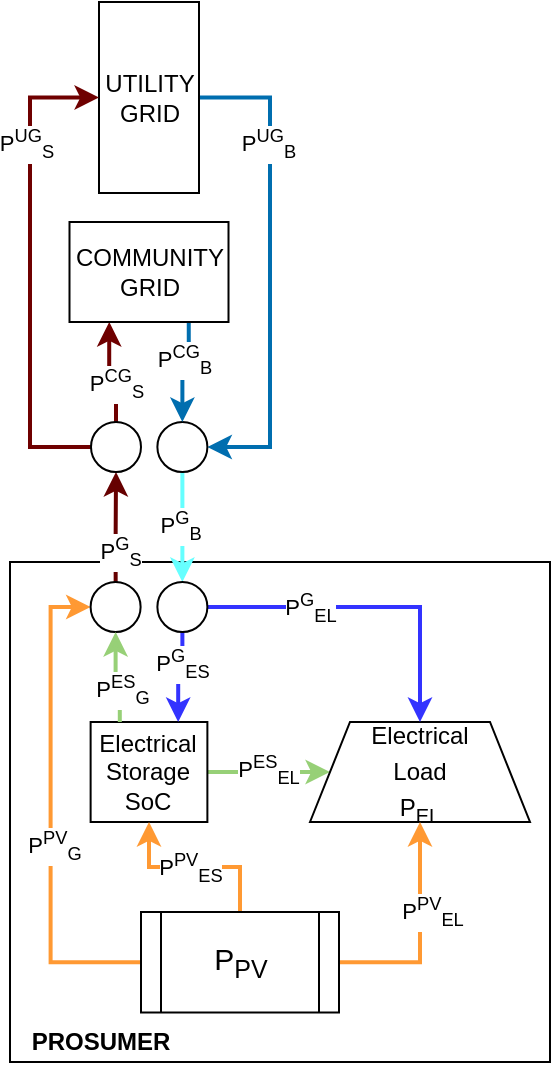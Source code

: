 <mxfile version="14.7.7" type="github">
  <diagram id="bKmbKSy0-rXser7ZJCzn" name="Page-1">
    <mxGraphModel dx="1038" dy="1647" grid="1" gridSize="10" guides="1" tooltips="1" connect="1" arrows="1" fold="1" page="1" pageScale="1" pageWidth="850" pageHeight="1100" math="0" shadow="0">
      <root>
        <mxCell id="0" />
        <mxCell id="1" parent="0" />
        <mxCell id="CBsjdet6Qtw0OJ5Jwnp9-1" value="" style="rounded=0;whiteSpace=wrap;html=1;" vertex="1" parent="1">
          <mxGeometry x="450" y="160" width="270" height="250" as="geometry" />
        </mxCell>
        <mxCell id="CBsjdet6Qtw0OJ5Jwnp9-2" style="edgeStyle=orthogonalEdgeStyle;rounded=0;orthogonalLoop=1;jettySize=auto;html=1;strokeColor=#66FFFF;exitX=0.5;exitY=1;exitDx=0;exitDy=0;strokeWidth=2;entryX=0.5;entryY=0;entryDx=0;entryDy=0;" edge="1" parent="1" source="CBsjdet6Qtw0OJ5Jwnp9-29" target="CBsjdet6Qtw0OJ5Jwnp9-22">
          <mxGeometry relative="1" as="geometry">
            <Array as="points">
              <mxPoint x="536" y="130" />
              <mxPoint x="536" y="130" />
            </Array>
            <mxPoint x="635" y="23" as="sourcePoint" />
            <mxPoint x="715" y="37" as="targetPoint" />
          </mxGeometry>
        </mxCell>
        <mxCell id="CBsjdet6Qtw0OJ5Jwnp9-3" value="P&lt;sup&gt;G&lt;/sup&gt;&lt;sub&gt;B&lt;/sub&gt;" style="edgeLabel;html=1;align=center;verticalAlign=middle;resizable=0;points=[];" vertex="1" connectable="0" parent="CBsjdet6Qtw0OJ5Jwnp9-2">
          <mxGeometry x="-0.013" y="-1" relative="1" as="geometry">
            <mxPoint as="offset" />
          </mxGeometry>
        </mxCell>
        <mxCell id="CBsjdet6Qtw0OJ5Jwnp9-4" style="edgeStyle=orthogonalEdgeStyle;rounded=0;orthogonalLoop=1;jettySize=auto;html=1;fillColor=#1ba1e2;strokeColor=#006EAF;strokeWidth=2;entryX=1;entryY=0.5;entryDx=0;entryDy=0;" edge="1" parent="1" source="CBsjdet6Qtw0OJ5Jwnp9-6" target="CBsjdet6Qtw0OJ5Jwnp9-29">
          <mxGeometry relative="1" as="geometry">
            <mxPoint x="640" y="93" as="targetPoint" />
            <Array as="points">
              <mxPoint x="580" y="-72" />
              <mxPoint x="580" y="102" />
            </Array>
          </mxGeometry>
        </mxCell>
        <mxCell id="CBsjdet6Qtw0OJ5Jwnp9-5" value="P&lt;sup&gt;UG&lt;/sup&gt;&lt;sub&gt;B&lt;/sub&gt;" style="edgeLabel;html=1;align=center;verticalAlign=middle;resizable=0;points=[];" vertex="1" connectable="0" parent="CBsjdet6Qtw0OJ5Jwnp9-4">
          <mxGeometry x="-0.65" y="-1" relative="1" as="geometry">
            <mxPoint y="16" as="offset" />
          </mxGeometry>
        </mxCell>
        <mxCell id="CBsjdet6Qtw0OJ5Jwnp9-6" value="UTILITY&lt;br&gt;GRID" style="rounded=0;whiteSpace=wrap;html=1;fontSize=12;" vertex="1" parent="1">
          <mxGeometry x="494.5" y="-120" width="50" height="95.5" as="geometry" />
        </mxCell>
        <mxCell id="CBsjdet6Qtw0OJ5Jwnp9-7" style="edgeStyle=orthogonalEdgeStyle;rounded=0;orthogonalLoop=1;jettySize=auto;html=1;exitX=1;exitY=0.5;exitDx=0;exitDy=0;strokeColor=#97D077;strokeWidth=2;entryX=0;entryY=0.5;entryDx=0;entryDy=0;" edge="1" parent="1" source="CBsjdet6Qtw0OJ5Jwnp9-9" target="CBsjdet6Qtw0OJ5Jwnp9-10">
          <mxGeometry relative="1" as="geometry">
            <Array as="points" />
          </mxGeometry>
        </mxCell>
        <mxCell id="CBsjdet6Qtw0OJ5Jwnp9-8" value="P&lt;sup&gt;ES&lt;/sup&gt;&lt;sub&gt;EL&lt;/sub&gt;" style="edgeLabel;html=1;align=center;verticalAlign=middle;resizable=0;points=[];" vertex="1" connectable="0" parent="CBsjdet6Qtw0OJ5Jwnp9-7">
          <mxGeometry x="-0.01" y="1" relative="1" as="geometry">
            <mxPoint as="offset" />
          </mxGeometry>
        </mxCell>
        <mxCell id="CBsjdet6Qtw0OJ5Jwnp9-9" value="Electrical Storage&lt;br&gt;SoC" style="rounded=0;whiteSpace=wrap;html=1;" vertex="1" parent="1">
          <mxGeometry x="490.31" y="240" width="58.38" height="50" as="geometry" />
        </mxCell>
        <mxCell id="CBsjdet6Qtw0OJ5Jwnp9-10" value="&lt;font style=&quot;font-size: 12px&quot;&gt;Electrical &lt;br&gt;Load&lt;br&gt;P&lt;sub&gt;EL&lt;/sub&gt;&lt;/font&gt;" style="shape=trapezoid;perimeter=trapezoidPerimeter;whiteSpace=wrap;html=1;fixedSize=1;fontSize=15;" vertex="1" parent="1">
          <mxGeometry x="600" y="240" width="110" height="50" as="geometry" />
        </mxCell>
        <mxCell id="CBsjdet6Qtw0OJ5Jwnp9-11" style="edgeStyle=orthogonalEdgeStyle;rounded=0;orthogonalLoop=1;jettySize=auto;html=1;exitX=0;exitY=0.5;exitDx=0;exitDy=0;entryX=0;entryY=0.5;entryDx=0;entryDy=0;strokeColor=#FF9933;strokeWidth=2;" edge="1" parent="1" source="CBsjdet6Qtw0OJ5Jwnp9-17" target="CBsjdet6Qtw0OJ5Jwnp9-25">
          <mxGeometry relative="1" as="geometry" />
        </mxCell>
        <mxCell id="CBsjdet6Qtw0OJ5Jwnp9-12" value="P&lt;sup&gt;PV&lt;/sup&gt;&lt;sub&gt;G&lt;/sub&gt;" style="edgeLabel;html=1;align=center;verticalAlign=middle;resizable=0;points=[];" vertex="1" connectable="0" parent="CBsjdet6Qtw0OJ5Jwnp9-11">
          <mxGeometry x="-0.144" y="-1" relative="1" as="geometry">
            <mxPoint as="offset" />
          </mxGeometry>
        </mxCell>
        <mxCell id="CBsjdet6Qtw0OJ5Jwnp9-13" style="edgeStyle=orthogonalEdgeStyle;rounded=0;orthogonalLoop=1;jettySize=auto;html=1;exitX=0.5;exitY=0;exitDx=0;exitDy=0;strokeColor=#FF9933;strokeWidth=2;entryX=0.5;entryY=1;entryDx=0;entryDy=0;" edge="1" parent="1" source="CBsjdet6Qtw0OJ5Jwnp9-17" target="CBsjdet6Qtw0OJ5Jwnp9-9">
          <mxGeometry relative="1" as="geometry">
            <Array as="points" />
            <mxPoint x="520" y="290" as="targetPoint" />
          </mxGeometry>
        </mxCell>
        <mxCell id="CBsjdet6Qtw0OJ5Jwnp9-14" value="P&lt;sup&gt;PV&lt;/sup&gt;&lt;sub&gt;ES&lt;/sub&gt;" style="edgeLabel;html=1;align=center;verticalAlign=middle;resizable=0;points=[];" vertex="1" connectable="0" parent="CBsjdet6Qtw0OJ5Jwnp9-13">
          <mxGeometry x="-0.174" relative="1" as="geometry">
            <mxPoint x="-10" as="offset" />
          </mxGeometry>
        </mxCell>
        <mxCell id="CBsjdet6Qtw0OJ5Jwnp9-15" style="edgeStyle=orthogonalEdgeStyle;rounded=0;orthogonalLoop=1;jettySize=auto;html=1;exitX=1;exitY=0.5;exitDx=0;exitDy=0;strokeColor=#FF9933;strokeWidth=2;entryX=0.5;entryY=1;entryDx=0;entryDy=0;" edge="1" parent="1" source="CBsjdet6Qtw0OJ5Jwnp9-17" target="CBsjdet6Qtw0OJ5Jwnp9-10">
          <mxGeometry relative="1" as="geometry">
            <mxPoint x="562" y="263" as="targetPoint" />
            <Array as="points" />
          </mxGeometry>
        </mxCell>
        <mxCell id="CBsjdet6Qtw0OJ5Jwnp9-16" value="P&lt;sup&gt;PV&lt;/sup&gt;&lt;sub&gt;EL&lt;/sub&gt;" style="edgeLabel;html=1;align=center;verticalAlign=middle;resizable=0;points=[];" vertex="1" connectable="0" parent="CBsjdet6Qtw0OJ5Jwnp9-15">
          <mxGeometry x="-0.317" y="-1" relative="1" as="geometry">
            <mxPoint x="8" y="-26" as="offset" />
          </mxGeometry>
        </mxCell>
        <mxCell id="CBsjdet6Qtw0OJ5Jwnp9-17" value="P&lt;sub&gt;PV&lt;/sub&gt;" style="shape=process;whiteSpace=wrap;html=1;backgroundOutline=1;fontSize=15;" vertex="1" parent="1">
          <mxGeometry x="515.5" y="335" width="99" height="50.25" as="geometry" />
        </mxCell>
        <mxCell id="CBsjdet6Qtw0OJ5Jwnp9-18" style="edgeStyle=orthogonalEdgeStyle;rounded=0;orthogonalLoop=1;jettySize=auto;html=1;strokeColor=#3333FF;strokeWidth=2;startArrow=none;exitX=1;exitY=0.5;exitDx=0;exitDy=0;entryX=0.5;entryY=0;entryDx=0;entryDy=0;" edge="1" parent="1" source="CBsjdet6Qtw0OJ5Jwnp9-22" target="CBsjdet6Qtw0OJ5Jwnp9-10">
          <mxGeometry relative="1" as="geometry">
            <Array as="points" />
            <mxPoint x="500" y="193" as="sourcePoint" />
          </mxGeometry>
        </mxCell>
        <mxCell id="CBsjdet6Qtw0OJ5Jwnp9-19" value="P&lt;sup&gt;G&lt;/sup&gt;&lt;sub&gt;EL&lt;/sub&gt;" style="edgeLabel;html=1;align=center;verticalAlign=middle;resizable=0;points=[];" vertex="1" connectable="0" parent="CBsjdet6Qtw0OJ5Jwnp9-18">
          <mxGeometry x="0.054" y="-1" relative="1" as="geometry">
            <mxPoint x="-35" y="-1" as="offset" />
          </mxGeometry>
        </mxCell>
        <mxCell id="CBsjdet6Qtw0OJ5Jwnp9-20" style="edgeStyle=orthogonalEdgeStyle;rounded=0;orthogonalLoop=1;jettySize=auto;html=1;exitX=0.5;exitY=1;exitDx=0;exitDy=0;strokeColor=#3333FF;strokeWidth=2;entryX=0.75;entryY=0;entryDx=0;entryDy=0;" edge="1" parent="1" source="CBsjdet6Qtw0OJ5Jwnp9-22" target="CBsjdet6Qtw0OJ5Jwnp9-9">
          <mxGeometry relative="1" as="geometry">
            <mxPoint x="365.5" y="299" as="targetPoint" />
          </mxGeometry>
        </mxCell>
        <mxCell id="CBsjdet6Qtw0OJ5Jwnp9-21" value="P&lt;sup&gt;G&lt;/sup&gt;&lt;sub&gt;ES&lt;/sub&gt;" style="edgeLabel;html=1;align=center;verticalAlign=middle;resizable=0;points=[];" vertex="1" connectable="0" parent="CBsjdet6Qtw0OJ5Jwnp9-20">
          <mxGeometry x="-0.324" relative="1" as="geometry">
            <mxPoint as="offset" />
          </mxGeometry>
        </mxCell>
        <mxCell id="CBsjdet6Qtw0OJ5Jwnp9-23" style="edgeStyle=orthogonalEdgeStyle;rounded=0;orthogonalLoop=1;jettySize=auto;html=1;strokeColor=#660000;entryX=0.5;entryY=1;entryDx=0;entryDy=0;strokeWidth=2;exitX=0.501;exitY=0;exitDx=0;exitDy=0;exitPerimeter=0;" edge="1" parent="1" source="CBsjdet6Qtw0OJ5Jwnp9-25" target="CBsjdet6Qtw0OJ5Jwnp9-34">
          <mxGeometry relative="1" as="geometry">
            <Array as="points">
              <mxPoint x="503" y="150" />
              <mxPoint x="503" y="125" />
            </Array>
            <mxPoint x="645" y="69" as="targetPoint" />
            <mxPoint x="720" y="80" as="sourcePoint" />
          </mxGeometry>
        </mxCell>
        <mxCell id="CBsjdet6Qtw0OJ5Jwnp9-24" value="P&lt;sup&gt;G&lt;/sup&gt;&lt;sub&gt;S&lt;/sub&gt;" style="edgeLabel;html=1;align=center;verticalAlign=middle;resizable=0;points=[];" vertex="1" connectable="0" parent="CBsjdet6Qtw0OJ5Jwnp9-23">
          <mxGeometry x="-0.393" y="-1" relative="1" as="geometry">
            <mxPoint x="1" y="1" as="offset" />
          </mxGeometry>
        </mxCell>
        <mxCell id="CBsjdet6Qtw0OJ5Jwnp9-25" value="" style="ellipse;whiteSpace=wrap;html=1;aspect=fixed;" vertex="1" parent="1">
          <mxGeometry x="490.31" y="170" width="25" height="25" as="geometry" />
        </mxCell>
        <mxCell id="CBsjdet6Qtw0OJ5Jwnp9-26" style="edgeStyle=orthogonalEdgeStyle;rounded=0;orthogonalLoop=1;jettySize=auto;html=1;exitX=0.25;exitY=0;exitDx=0;exitDy=0;entryX=0.5;entryY=1;entryDx=0;entryDy=0;strokeColor=#97D077;strokeWidth=2;" edge="1" parent="1" source="CBsjdet6Qtw0OJ5Jwnp9-9" target="CBsjdet6Qtw0OJ5Jwnp9-25">
          <mxGeometry relative="1" as="geometry">
            <mxPoint x="322.5" y="299" as="sourcePoint" />
          </mxGeometry>
        </mxCell>
        <mxCell id="CBsjdet6Qtw0OJ5Jwnp9-27" value="P&lt;sup&gt;ES&lt;/sup&gt;&lt;sub&gt;G&lt;/sub&gt;" style="edgeLabel;html=1;align=center;verticalAlign=middle;resizable=0;points=[];" vertex="1" connectable="0" parent="CBsjdet6Qtw0OJ5Jwnp9-26">
          <mxGeometry x="-0.291" y="-1" relative="1" as="geometry">
            <mxPoint as="offset" />
          </mxGeometry>
        </mxCell>
        <mxCell id="CBsjdet6Qtw0OJ5Jwnp9-28" value="PROSUMER" style="text;html=1;align=center;verticalAlign=middle;resizable=0;points=[];autosize=1;fontStyle=1" vertex="1" parent="1">
          <mxGeometry x="450" y="390" width="90" height="20" as="geometry" />
        </mxCell>
        <mxCell id="CBsjdet6Qtw0OJ5Jwnp9-29" value="" style="ellipse;whiteSpace=wrap;html=1;aspect=fixed;" vertex="1" parent="1">
          <mxGeometry x="523.69" y="90" width="25" height="25" as="geometry" />
        </mxCell>
        <mxCell id="CBsjdet6Qtw0OJ5Jwnp9-30" style="edgeStyle=orthogonalEdgeStyle;rounded=0;orthogonalLoop=1;jettySize=auto;html=1;entryX=0.25;entryY=1;entryDx=0;entryDy=0;fillColor=#a20025;strokeColor=#6F0000;strokeWidth=2;" edge="1" parent="1" source="CBsjdet6Qtw0OJ5Jwnp9-34" target="CBsjdet6Qtw0OJ5Jwnp9-37">
          <mxGeometry relative="1" as="geometry" />
        </mxCell>
        <mxCell id="CBsjdet6Qtw0OJ5Jwnp9-31" value="P&lt;sup&gt;CG&lt;/sup&gt;&lt;sub&gt;S&lt;/sub&gt;" style="edgeLabel;html=1;align=center;verticalAlign=middle;resizable=0;points=[];" vertex="1" connectable="0" parent="CBsjdet6Qtw0OJ5Jwnp9-30">
          <mxGeometry x="0.273" y="1" relative="1" as="geometry">
            <mxPoint x="4" y="11" as="offset" />
          </mxGeometry>
        </mxCell>
        <mxCell id="CBsjdet6Qtw0OJ5Jwnp9-32" style="edgeStyle=orthogonalEdgeStyle;rounded=0;orthogonalLoop=1;jettySize=auto;html=1;fillColor=#a20025;strokeColor=#6F0000;strokeWidth=2;exitX=0;exitY=0.5;exitDx=0;exitDy=0;entryX=0;entryY=0.5;entryDx=0;entryDy=0;" edge="1" parent="1" source="CBsjdet6Qtw0OJ5Jwnp9-34" target="CBsjdet6Qtw0OJ5Jwnp9-6">
          <mxGeometry relative="1" as="geometry">
            <mxPoint x="500" y="130" as="sourcePoint" />
            <Array as="points">
              <mxPoint x="460" y="102" />
              <mxPoint x="460" y="-72" />
            </Array>
          </mxGeometry>
        </mxCell>
        <mxCell id="CBsjdet6Qtw0OJ5Jwnp9-33" value="P&lt;sup&gt;UG&lt;/sup&gt;&lt;sub&gt;S&lt;/sub&gt;" style="edgeLabel;html=1;align=center;verticalAlign=middle;resizable=0;points=[];" vertex="1" connectable="0" parent="CBsjdet6Qtw0OJ5Jwnp9-32">
          <mxGeometry x="0.004" y="2" relative="1" as="geometry">
            <mxPoint y="-62" as="offset" />
          </mxGeometry>
        </mxCell>
        <mxCell id="CBsjdet6Qtw0OJ5Jwnp9-34" value="" style="ellipse;whiteSpace=wrap;html=1;aspect=fixed;" vertex="1" parent="1">
          <mxGeometry x="490.5" y="90" width="25" height="25" as="geometry" />
        </mxCell>
        <mxCell id="CBsjdet6Qtw0OJ5Jwnp9-35" style="edgeStyle=orthogonalEdgeStyle;rounded=0;orthogonalLoop=1;jettySize=auto;html=1;entryX=0.5;entryY=0;entryDx=0;entryDy=0;fillColor=#1ba1e2;strokeColor=#006EAF;strokeWidth=2;exitX=0.75;exitY=1;exitDx=0;exitDy=0;" edge="1" parent="1" source="CBsjdet6Qtw0OJ5Jwnp9-37" target="CBsjdet6Qtw0OJ5Jwnp9-29">
          <mxGeometry relative="1" as="geometry" />
        </mxCell>
        <mxCell id="CBsjdet6Qtw0OJ5Jwnp9-36" value="P&lt;sup&gt;CG&lt;/sup&gt;&lt;sub&gt;B&lt;/sub&gt;" style="edgeLabel;html=1;align=center;verticalAlign=middle;resizable=0;points=[];" vertex="1" connectable="0" parent="CBsjdet6Qtw0OJ5Jwnp9-35">
          <mxGeometry x="-0.293" y="-1" relative="1" as="geometry">
            <mxPoint x="-2" as="offset" />
          </mxGeometry>
        </mxCell>
        <mxCell id="CBsjdet6Qtw0OJ5Jwnp9-37" value="COMMUNITY&lt;br&gt;GRID" style="rounded=0;whiteSpace=wrap;html=1;fontSize=12;" vertex="1" parent="1">
          <mxGeometry x="479.75" y="-10" width="79.5" height="50" as="geometry" />
        </mxCell>
        <mxCell id="CBsjdet6Qtw0OJ5Jwnp9-22" value="" style="ellipse;whiteSpace=wrap;html=1;aspect=fixed;" vertex="1" parent="1">
          <mxGeometry x="523.69" y="170" width="25" height="25" as="geometry" />
        </mxCell>
      </root>
    </mxGraphModel>
  </diagram>
</mxfile>
